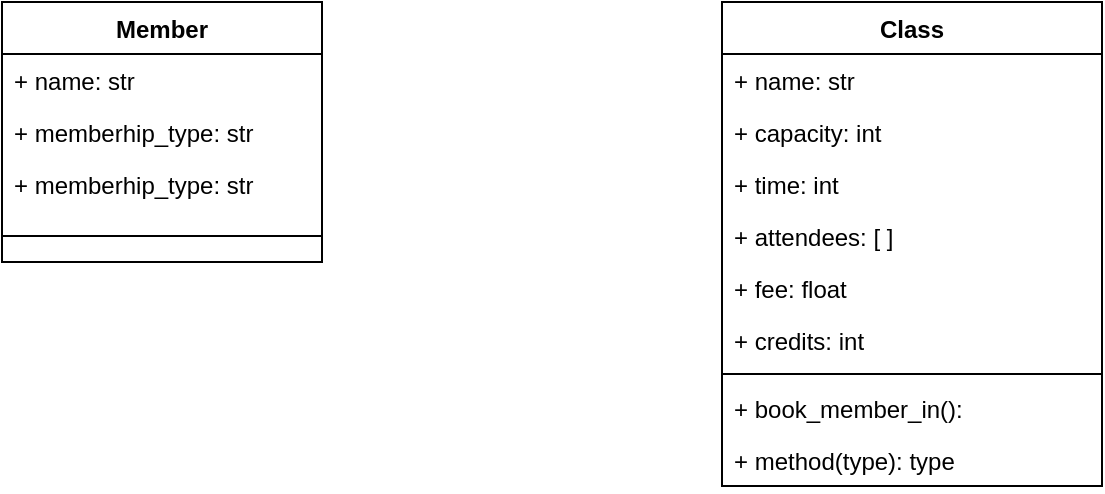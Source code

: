 <mxfile version="14.5.1" type="device"><diagram id="C3Rc5rD2HNjGskh3cpUw" name="Page-1"><mxGraphModel dx="946" dy="672" grid="1" gridSize="10" guides="1" tooltips="1" connect="1" arrows="1" fold="1" page="1" pageScale="1" pageWidth="827" pageHeight="1169" math="0" shadow="0"><root><mxCell id="0"/><mxCell id="1" parent="0"/><mxCell id="wXxAq0tOlWkoBhi1IbNI-7" value="Member" style="swimlane;fontStyle=1;align=center;verticalAlign=top;childLayout=stackLayout;horizontal=1;startSize=26;horizontalStack=0;resizeParent=1;resizeParentMax=0;resizeLast=0;collapsible=1;marginBottom=0;" parent="1" vertex="1"><mxGeometry x="120" y="40" width="160" height="130" as="geometry"/></mxCell><mxCell id="wXxAq0tOlWkoBhi1IbNI-15" value="+ name: str" style="text;strokeColor=none;fillColor=none;align=left;verticalAlign=top;spacingLeft=4;spacingRight=4;overflow=hidden;rotatable=0;points=[[0,0.5],[1,0.5]];portConstraint=eastwest;" parent="wXxAq0tOlWkoBhi1IbNI-7" vertex="1"><mxGeometry y="26" width="160" height="26" as="geometry"/></mxCell><mxCell id="OHno_vLU8ixNQf2nwQjR-2" value="+ memberhip_type: str" style="text;strokeColor=none;fillColor=none;align=left;verticalAlign=top;spacingLeft=4;spacingRight=4;overflow=hidden;rotatable=0;points=[[0,0.5],[1,0.5]];portConstraint=eastwest;" vertex="1" parent="wXxAq0tOlWkoBhi1IbNI-7"><mxGeometry y="52" width="160" height="26" as="geometry"/></mxCell><mxCell id="OHno_vLU8ixNQf2nwQjR-3" value="+ memberhip_type: str" style="text;strokeColor=none;fillColor=none;align=left;verticalAlign=top;spacingLeft=4;spacingRight=4;overflow=hidden;rotatable=0;points=[[0,0.5],[1,0.5]];portConstraint=eastwest;" vertex="1" parent="wXxAq0tOlWkoBhi1IbNI-7"><mxGeometry y="78" width="160" height="26" as="geometry"/></mxCell><mxCell id="wXxAq0tOlWkoBhi1IbNI-9" value="" style="line;strokeWidth=1;fillColor=none;align=left;verticalAlign=middle;spacingTop=-1;spacingLeft=3;spacingRight=3;rotatable=0;labelPosition=right;points=[];portConstraint=eastwest;" parent="wXxAq0tOlWkoBhi1IbNI-7" vertex="1"><mxGeometry y="104" width="160" height="26" as="geometry"/></mxCell><mxCell id="wXxAq0tOlWkoBhi1IbNI-11" value="Class" style="swimlane;fontStyle=1;align=center;verticalAlign=top;childLayout=stackLayout;horizontal=1;startSize=26;horizontalStack=0;resizeParent=1;resizeParentMax=0;resizeLast=0;collapsible=1;marginBottom=0;" parent="1" vertex="1"><mxGeometry x="480" y="40" width="190" height="242" as="geometry"/></mxCell><mxCell id="wXxAq0tOlWkoBhi1IbNI-12" value="+ name: str" style="text;strokeColor=none;fillColor=none;align=left;verticalAlign=top;spacingLeft=4;spacingRight=4;overflow=hidden;rotatable=0;points=[[0,0.5],[1,0.5]];portConstraint=eastwest;" parent="wXxAq0tOlWkoBhi1IbNI-11" vertex="1"><mxGeometry y="26" width="190" height="26" as="geometry"/></mxCell><mxCell id="wXxAq0tOlWkoBhi1IbNI-17" value="+ capacity: int" style="text;strokeColor=none;fillColor=none;align=left;verticalAlign=top;spacingLeft=4;spacingRight=4;overflow=hidden;rotatable=0;points=[[0,0.5],[1,0.5]];portConstraint=eastwest;" parent="wXxAq0tOlWkoBhi1IbNI-11" vertex="1"><mxGeometry y="52" width="190" height="26" as="geometry"/></mxCell><mxCell id="wXxAq0tOlWkoBhi1IbNI-18" value="+ time: int" style="text;strokeColor=none;fillColor=none;align=left;verticalAlign=top;spacingLeft=4;spacingRight=4;overflow=hidden;rotatable=0;points=[[0,0.5],[1,0.5]];portConstraint=eastwest;" parent="wXxAq0tOlWkoBhi1IbNI-11" vertex="1"><mxGeometry y="78" width="190" height="26" as="geometry"/></mxCell><mxCell id="wXxAq0tOlWkoBhi1IbNI-19" value="+ attendees: [ ]" style="text;strokeColor=none;fillColor=none;align=left;verticalAlign=top;spacingLeft=4;spacingRight=4;overflow=hidden;rotatable=0;points=[[0,0.5],[1,0.5]];portConstraint=eastwest;" parent="wXxAq0tOlWkoBhi1IbNI-11" vertex="1"><mxGeometry y="104" width="190" height="26" as="geometry"/></mxCell><mxCell id="wXxAq0tOlWkoBhi1IbNI-20" value="+ fee: float&#10;" style="text;strokeColor=none;fillColor=none;align=left;verticalAlign=top;spacingLeft=4;spacingRight=4;overflow=hidden;rotatable=0;points=[[0,0.5],[1,0.5]];portConstraint=eastwest;" parent="wXxAq0tOlWkoBhi1IbNI-11" vertex="1"><mxGeometry y="130" width="190" height="26" as="geometry"/></mxCell><mxCell id="wXxAq0tOlWkoBhi1IbNI-21" value="+ credits: int&#10;" style="text;strokeColor=none;fillColor=none;align=left;verticalAlign=top;spacingLeft=4;spacingRight=4;overflow=hidden;rotatable=0;points=[[0,0.5],[1,0.5]];portConstraint=eastwest;" parent="wXxAq0tOlWkoBhi1IbNI-11" vertex="1"><mxGeometry y="156" width="190" height="26" as="geometry"/></mxCell><mxCell id="wXxAq0tOlWkoBhi1IbNI-13" value="" style="line;strokeWidth=1;fillColor=none;align=left;verticalAlign=middle;spacingTop=-1;spacingLeft=3;spacingRight=3;rotatable=0;labelPosition=right;points=[];portConstraint=eastwest;" parent="wXxAq0tOlWkoBhi1IbNI-11" vertex="1"><mxGeometry y="182" width="190" height="8" as="geometry"/></mxCell><mxCell id="wXxAq0tOlWkoBhi1IbNI-14" value="+ book_member_in():" style="text;strokeColor=none;fillColor=none;align=left;verticalAlign=top;spacingLeft=4;spacingRight=4;overflow=hidden;rotatable=0;points=[[0,0.5],[1,0.5]];portConstraint=eastwest;" parent="wXxAq0tOlWkoBhi1IbNI-11" vertex="1"><mxGeometry y="190" width="190" height="26" as="geometry"/></mxCell><mxCell id="OHno_vLU8ixNQf2nwQjR-1" value="+ method(type): type" style="text;strokeColor=none;fillColor=none;align=left;verticalAlign=top;spacingLeft=4;spacingRight=4;overflow=hidden;rotatable=0;points=[[0,0.5],[1,0.5]];portConstraint=eastwest;" vertex="1" parent="wXxAq0tOlWkoBhi1IbNI-11"><mxGeometry y="216" width="190" height="26" as="geometry"/></mxCell></root></mxGraphModel></diagram></mxfile>
